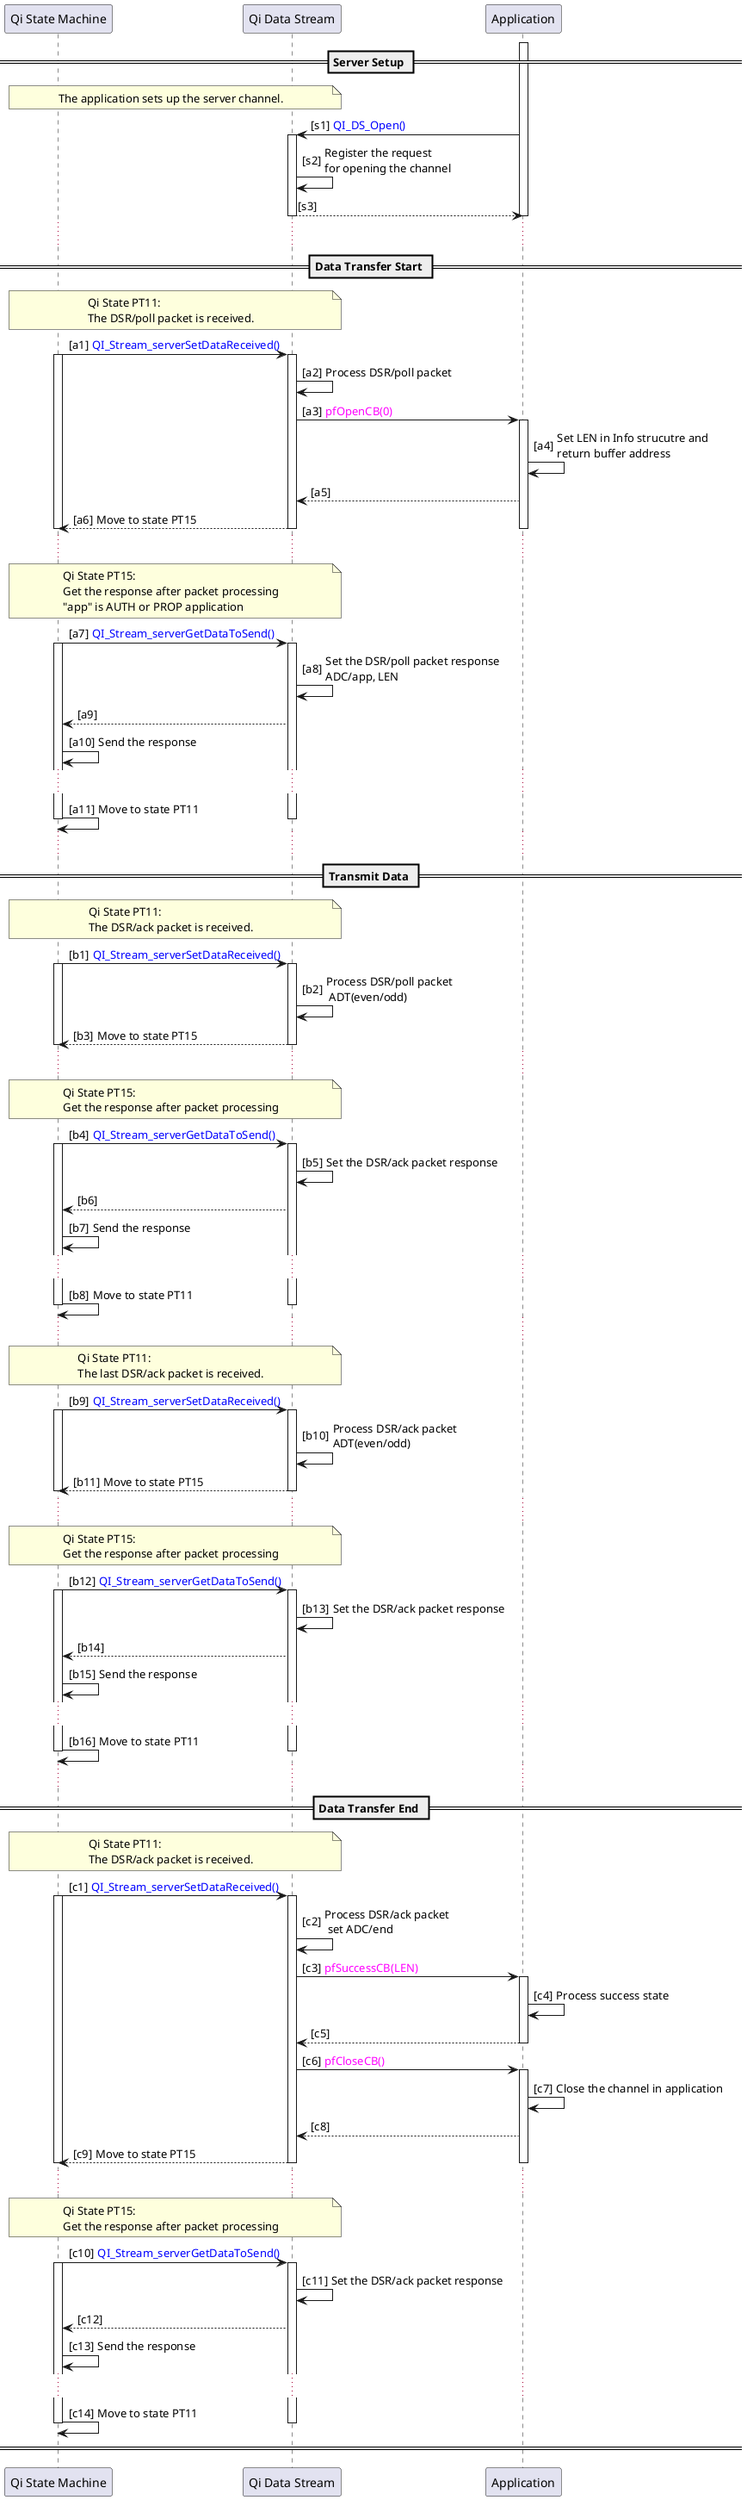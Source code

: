 @startuml
participant "Qi State Machine" as SM
participant "Qi Data Stream" as DS
participant "Application" as APP

== Server Setup ==
autonumber "[s0]"
note over SM, DS
The application sets up the server channel.
endnote
activate APP
APP -> DS : <font color=blue>QI_DS_Open()
activate DS
DS -> DS : Register the request \nfor opening the channel
DS --> APP
deactivate DS
deactivate APP

...
== Data Transfer Start ==
autonumber "[a0]"
note over SM, DS
Qi State PT11:
The DSR/poll packet is received.
endnote
SM -> DS : <font color=blue>QI_Stream_serverSetDataReceived()
activate SM
activate DS
DS -> DS : Process DSR/poll packet
DS -> APP : <font color=magenta>pfOpenCB(0)
activate APP
APP -> APP : Set LEN in Info strucutre and \nreturn buffer address
APP --> DS
DS --> SM : Move to state PT15
deactivate APP
deactivate DS
deactivate SM
...
note over SM, DS
Qi State PT15:
Get the response after packet processing
"app" is AUTH or PROP application
endnote
SM -> DS : <font color=blue>QI_Stream_serverGetDataToSend()
activate SM
activate DS
DS -> DS : Set the DSR/poll packet response\nADC/app, LEN
DS --> SM
SM -> SM : Send the response
...
SM -> SM : Move to state PT11
deactivate DS
deactivate SM

...
== Transmit Data ==
autonumber "[b0]"
note over SM, DS
Qi State PT11:
The DSR/ack packet is received.
endnote
SM -> DS : <font color=blue>QI_Stream_serverSetDataReceived()
activate SM
activate DS
DS -> DS : Process DSR/poll packet \n ADT(even/odd)
DS --> SM : Move to state PT15
deactivate DS
deactivate SM
...
note over SM, DS
Qi State PT15:
Get the response after packet processing
endnote
SM -> DS : <font color=blue>QI_Stream_serverGetDataToSend()
activate SM
activate DS
DS -> DS : Set the DSR/ack packet response
DS --> SM
SM -> SM : Send the response
...
SM -> SM : Move to state PT11
deactivate DS
deactivate SM

...
note over SM, DS
Qi State PT11:
The last DSR/ack packet is received.
endnote
SM -> DS : <font color=blue>QI_Stream_serverSetDataReceived()
activate SM
activate DS
DS -> DS : Process DSR/ack packet \nADT(even/odd)
DS --> SM : Move to state PT15
deactivate DS
deactivate SM
...
note over SM, DS
Qi State PT15:
Get the response after packet processing
endnote
SM -> DS : <font color=blue>QI_Stream_serverGetDataToSend()
activate SM
activate DS
DS -> DS : Set the DSR/ack packet response
DS --> SM
SM -> SM : Send the response
...
SM -> SM : Move to state PT11
deactivate DS
deactivate SM

...
== Data Transfer End ==
autonumber "[c0]"
note over SM, DS
Qi State PT11:
The DSR/ack packet is received.
endnote
SM -> DS : <font color=blue>QI_Stream_serverSetDataReceived()
activate SM
activate DS
DS -> DS : Process DSR/ack packet \n set ADC/end
DS -> APP : <font color=magenta>pfSuccessCB(LEN)
activate APP
APP -> APP : Process success state
APP --> DS
deactivate APP
DS -> APP : <font color=magenta>pfCloseCB()
activate APP
APP -> APP : Close the channel in application
APP --> DS
DS --> SM : Move to state PT15
deactivate APP
deactivate DS
deactivate SM
...
note over SM, DS
Qi State PT15:
Get the response after packet processing
endnote
SM -> DS : <font color=blue>QI_Stream_serverGetDataToSend()
activate SM
activate DS
DS -> DS : Set the DSR/ack packet response
DS --> SM
SM -> SM : Send the response
...
SM -> SM : Move to state PT11
deactivate DS
deactivate SM
====

@enduml